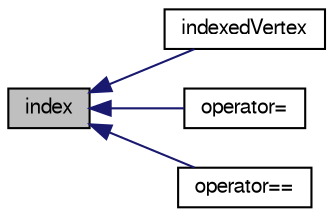 digraph "index"
{
  bgcolor="transparent";
  edge [fontname="FreeSans",fontsize="10",labelfontname="FreeSans",labelfontsize="10"];
  node [fontname="FreeSans",fontsize="10",shape=record];
  rankdir="LR";
  Node38 [label="index",height=0.2,width=0.4,color="black", fillcolor="grey75", style="filled", fontcolor="black"];
  Node38 -> Node39 [dir="back",color="midnightblue",fontsize="10",style="solid",fontname="FreeSans"];
  Node39 [label="indexedVertex",height=0.2,width=0.4,color="black",URL="$a31474.html#a96525bdaca046dce8fd23e590e9879c2"];
  Node38 -> Node40 [dir="back",color="midnightblue",fontsize="10",style="solid",fontname="FreeSans"];
  Node40 [label="operator=",height=0.2,width=0.4,color="black",URL="$a31474.html#a09933863da488d2e99992cebdae17e26"];
  Node38 -> Node41 [dir="back",color="midnightblue",fontsize="10",style="solid",fontname="FreeSans"];
  Node41 [label="operator==",height=0.2,width=0.4,color="black",URL="$a31474.html#ab7de6f8211f72e94224c4b71ce0d92d0"];
}
